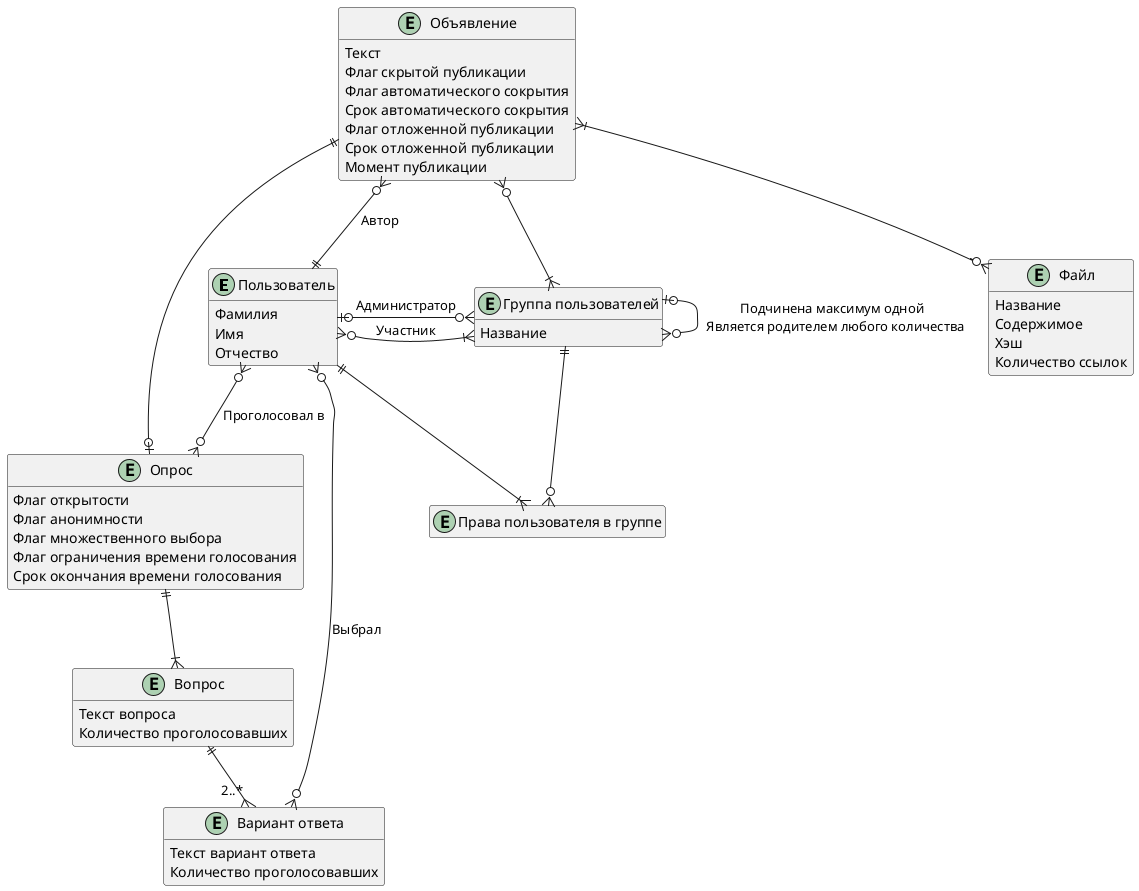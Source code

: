 ﻿@startuml
'https://plantuml.com/class-diagram

hide methods

entity "Пользователь" as user {
    Фамилия
    Имя
    Отчество
}

entity "Объявление" as notification { 
    Текст
    Флаг скрытой публикации
    Флаг автоматического сокрытия
    Срок автоматического сокрытия
    Флаг отложенной публикации
    Срок отложенной публикации
    Момент публикации
}
notification }o--|| user : Автор

entity "Файл" as attachedFile { 
    Название
    Содержимое
    Хэш
    Количество ссылок
}
notification }|--o{ attachedFile

entity "Опрос" as survey {
    Флаг открытости
    Флаг анонимности
    Флаг множественного выбора
    Флаг ограничения времени голосования
    Срок окончания времени голосования
}
notification ||--o| survey
user }o--o{ survey : Проголосовал в

entity "Вопрос" as question {
    Текст вопроса
    Количество проголосовавших
}
survey ||--|{ question

entity "Вариант ответа" as answer {
    Текст вариант ответа
    Количество проголосовавших
}
question ||--{ "2..*" answer
user }o--o{ answer : Выбрал

entity "Группа пользователей" as userGroup { 
    Название
}
notification }o--|{ userGroup
user }o--|{ userGroup : Участник
user |o-right-o{ userGroup : Администратор
userGroup |o--o{ userGroup : Подчинена максимум одной \n Является родителем любого количества

entity "Права пользователя в группе" as userRightsInGroup {}
hide userRightsInGroup members
user ||--|{ userRightsInGroup
userGroup ||--o{ userRightsInGroup



@enduml
